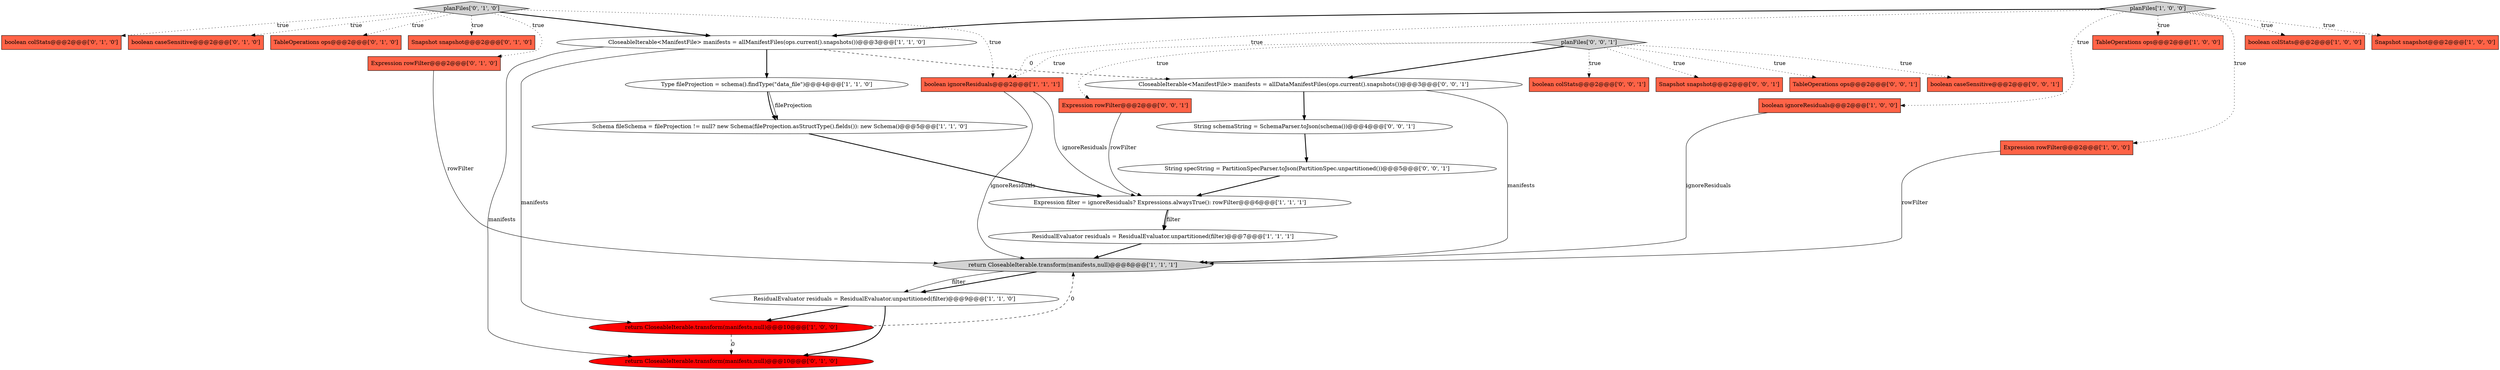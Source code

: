 digraph {
19 [style = filled, label = "boolean colStats@@@2@@@['0', '1', '0']", fillcolor = tomato, shape = box image = "AAA0AAABBB2BBB"];
7 [style = filled, label = "Expression filter = ignoreResiduals? Expressions.alwaysTrue(): rowFilter@@@6@@@['1', '1', '1']", fillcolor = white, shape = ellipse image = "AAA0AAABBB1BBB"];
30 [style = filled, label = "boolean colStats@@@2@@@['0', '0', '1']", fillcolor = tomato, shape = box image = "AAA0AAABBB3BBB"];
28 [style = filled, label = "CloseableIterable<ManifestFile> manifests = allDataManifestFiles(ops.current().snapshots())@@@3@@@['0', '0', '1']", fillcolor = white, shape = ellipse image = "AAA0AAABBB3BBB"];
21 [style = filled, label = "return CloseableIterable.transform(manifests,null)@@@10@@@['0', '1', '0']", fillcolor = red, shape = ellipse image = "AAA1AAABBB2BBB"];
27 [style = filled, label = "Expression rowFilter@@@2@@@['0', '0', '1']", fillcolor = tomato, shape = box image = "AAA0AAABBB3BBB"];
10 [style = filled, label = "boolean ignoreResiduals@@@2@@@['1', '0', '0']", fillcolor = tomato, shape = box image = "AAA0AAABBB1BBB"];
24 [style = filled, label = "Snapshot snapshot@@@2@@@['0', '0', '1']", fillcolor = tomato, shape = box image = "AAA0AAABBB3BBB"];
22 [style = filled, label = "planFiles['0', '0', '1']", fillcolor = lightgray, shape = diamond image = "AAA0AAABBB3BBB"];
11 [style = filled, label = "return CloseableIterable.transform(manifests,null)@@@10@@@['1', '0', '0']", fillcolor = red, shape = ellipse image = "AAA1AAABBB1BBB"];
20 [style = filled, label = "boolean caseSensitive@@@2@@@['0', '1', '0']", fillcolor = tomato, shape = box image = "AAA0AAABBB2BBB"];
29 [style = filled, label = "TableOperations ops@@@2@@@['0', '0', '1']", fillcolor = tomato, shape = box image = "AAA0AAABBB3BBB"];
16 [style = filled, label = "Expression rowFilter@@@2@@@['0', '1', '0']", fillcolor = tomato, shape = box image = "AAA0AAABBB2BBB"];
26 [style = filled, label = "String schemaString = SchemaParser.toJson(schema())@@@4@@@['0', '0', '1']", fillcolor = white, shape = ellipse image = "AAA0AAABBB3BBB"];
18 [style = filled, label = "TableOperations ops@@@2@@@['0', '1', '0']", fillcolor = tomato, shape = box image = "AAA0AAABBB2BBB"];
0 [style = filled, label = "TableOperations ops@@@2@@@['1', '0', '0']", fillcolor = tomato, shape = box image = "AAA0AAABBB1BBB"];
2 [style = filled, label = "Type fileProjection = schema().findType(\"data_file\")@@@4@@@['1', '1', '0']", fillcolor = white, shape = ellipse image = "AAA0AAABBB1BBB"];
15 [style = filled, label = "Snapshot snapshot@@@2@@@['0', '1', '0']", fillcolor = tomato, shape = box image = "AAA0AAABBB2BBB"];
6 [style = filled, label = "Expression rowFilter@@@2@@@['1', '0', '0']", fillcolor = tomato, shape = box image = "AAA0AAABBB1BBB"];
14 [style = filled, label = "boolean ignoreResiduals@@@2@@@['1', '1', '1']", fillcolor = tomato, shape = box image = "AAA0AAABBB1BBB"];
1 [style = filled, label = "return CloseableIterable.transform(manifests,null)@@@8@@@['1', '1', '1']", fillcolor = lightgray, shape = ellipse image = "AAA0AAABBB1BBB"];
8 [style = filled, label = "boolean colStats@@@2@@@['1', '0', '0']", fillcolor = tomato, shape = box image = "AAA0AAABBB1BBB"];
9 [style = filled, label = "planFiles['1', '0', '0']", fillcolor = lightgray, shape = diamond image = "AAA0AAABBB1BBB"];
25 [style = filled, label = "String specString = PartitionSpecParser.toJson(PartitionSpec.unpartitioned())@@@5@@@['0', '0', '1']", fillcolor = white, shape = ellipse image = "AAA0AAABBB3BBB"];
5 [style = filled, label = "ResidualEvaluator residuals = ResidualEvaluator.unpartitioned(filter)@@@9@@@['1', '1', '0']", fillcolor = white, shape = ellipse image = "AAA0AAABBB1BBB"];
13 [style = filled, label = "Schema fileSchema = fileProjection != null? new Schema(fileProjection.asStructType().fields()): new Schema()@@@5@@@['1', '1', '0']", fillcolor = white, shape = ellipse image = "AAA0AAABBB1BBB"];
23 [style = filled, label = "boolean caseSensitive@@@2@@@['0', '0', '1']", fillcolor = tomato, shape = box image = "AAA0AAABBB3BBB"];
17 [style = filled, label = "planFiles['0', '1', '0']", fillcolor = lightgray, shape = diamond image = "AAA0AAABBB2BBB"];
3 [style = filled, label = "CloseableIterable<ManifestFile> manifests = allManifestFiles(ops.current().snapshots())@@@3@@@['1', '1', '0']", fillcolor = white, shape = ellipse image = "AAA0AAABBB1BBB"];
4 [style = filled, label = "Snapshot snapshot@@@2@@@['1', '0', '0']", fillcolor = tomato, shape = box image = "AAA0AAABBB1BBB"];
12 [style = filled, label = "ResidualEvaluator residuals = ResidualEvaluator.unpartitioned(filter)@@@7@@@['1', '1', '1']", fillcolor = white, shape = ellipse image = "AAA0AAABBB1BBB"];
1->5 [style = bold, label=""];
17->20 [style = dotted, label="true"];
1->5 [style = solid, label="filter"];
22->29 [style = dotted, label="true"];
9->0 [style = dotted, label="true"];
3->28 [style = dashed, label="0"];
22->23 [style = dotted, label="true"];
17->18 [style = dotted, label="true"];
7->12 [style = bold, label=""];
2->13 [style = solid, label="fileProjection"];
28->1 [style = solid, label="manifests"];
3->11 [style = solid, label="manifests"];
26->25 [style = bold, label=""];
7->12 [style = solid, label="filter"];
17->14 [style = dotted, label="true"];
28->26 [style = bold, label=""];
22->28 [style = bold, label=""];
10->1 [style = solid, label="ignoreResiduals"];
27->7 [style = solid, label="rowFilter"];
22->24 [style = dotted, label="true"];
9->6 [style = dotted, label="true"];
12->1 [style = bold, label=""];
25->7 [style = bold, label=""];
3->21 [style = solid, label="manifests"];
9->14 [style = dotted, label="true"];
22->14 [style = dotted, label="true"];
2->13 [style = bold, label=""];
9->8 [style = dotted, label="true"];
17->16 [style = dotted, label="true"];
16->1 [style = solid, label="rowFilter"];
5->21 [style = bold, label=""];
11->1 [style = dashed, label="0"];
17->15 [style = dotted, label="true"];
3->2 [style = bold, label=""];
14->1 [style = solid, label="ignoreResiduals"];
13->7 [style = bold, label=""];
22->27 [style = dotted, label="true"];
17->19 [style = dotted, label="true"];
14->7 [style = solid, label="ignoreResiduals"];
17->3 [style = bold, label=""];
9->4 [style = dotted, label="true"];
9->3 [style = bold, label=""];
5->11 [style = bold, label=""];
6->1 [style = solid, label="rowFilter"];
22->30 [style = dotted, label="true"];
9->10 [style = dotted, label="true"];
11->21 [style = dashed, label="0"];
}
